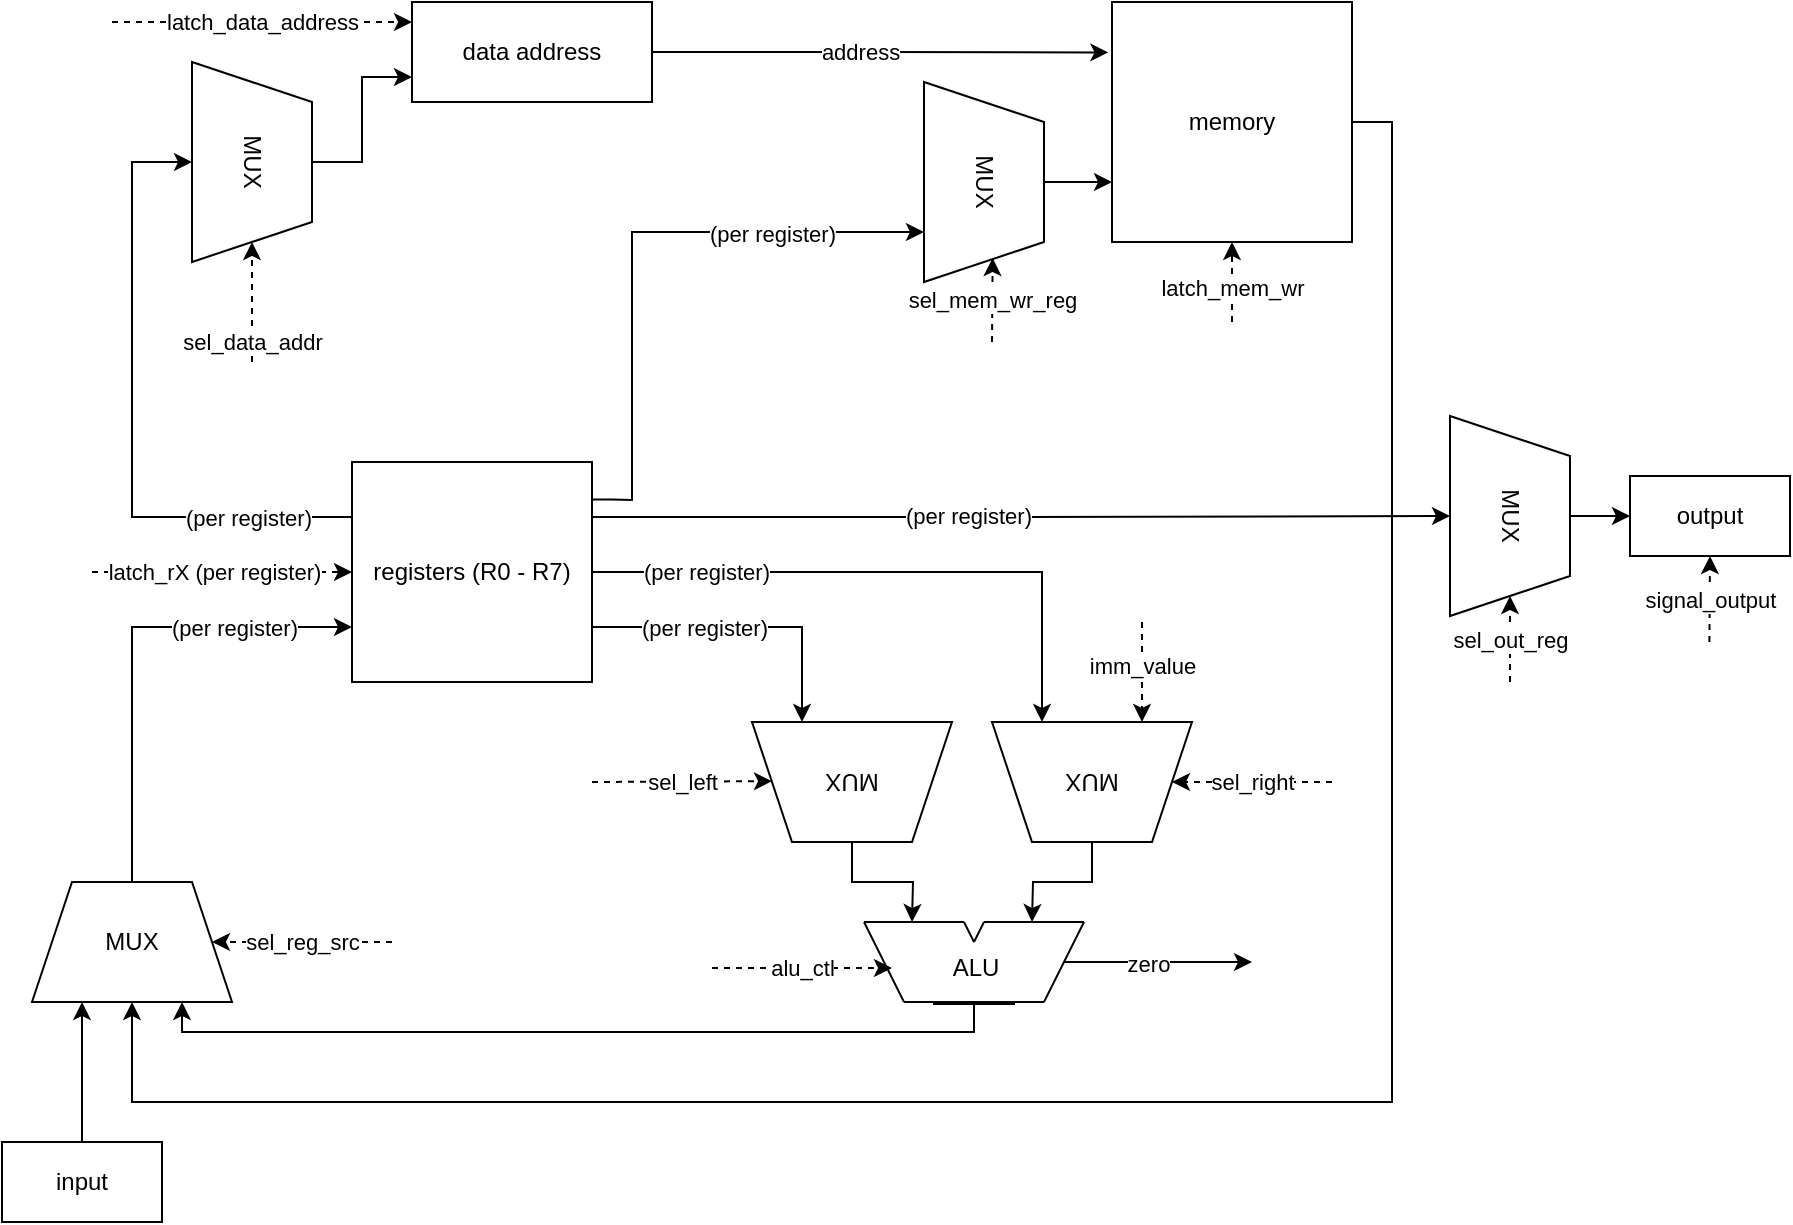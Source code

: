 <mxfile scale="4" border="0" version="24.4.13" type="device">
  <diagram name="Page-1" id="7e0a89b8-554c-2b80-1dc8-d5c74ca68de4">
    <mxGraphModel dx="396" dy="208" grid="1" gridSize="10" guides="1" tooltips="1" connect="1" arrows="1" fold="1" page="1" pageScale="1" pageWidth="1100" pageHeight="850" background="none" math="0" shadow="0">
      <root>
        <mxCell id="0" />
        <mxCell id="1" parent="0" />
        <mxCell id="mbTVtiMHDX3Djsl5jZRn-1" value="data address" style="rounded=0;whiteSpace=wrap;html=1;" parent="1" vertex="1">
          <mxGeometry x="240" y="40" width="120" height="50" as="geometry" />
        </mxCell>
        <mxCell id="mbTVtiMHDX3Djsl5jZRn-102" style="edgeStyle=orthogonalEdgeStyle;rounded=0;orthogonalLoop=1;jettySize=auto;html=1;entryX=0.5;entryY=1;entryDx=0;entryDy=0;" parent="1" source="mbTVtiMHDX3Djsl5jZRn-2" target="mbTVtiMHDX3Djsl5jZRn-63" edge="1">
          <mxGeometry relative="1" as="geometry">
            <Array as="points">
              <mxPoint x="730" y="100" />
              <mxPoint x="730" y="590" />
              <mxPoint x="100" y="590" />
            </Array>
          </mxGeometry>
        </mxCell>
        <mxCell id="mbTVtiMHDX3Djsl5jZRn-2" value="memory" style="rounded=0;whiteSpace=wrap;html=1;" parent="1" vertex="1">
          <mxGeometry x="590" y="40" width="120" height="120" as="geometry" />
        </mxCell>
        <mxCell id="mbTVtiMHDX3Djsl5jZRn-3" style="edgeStyle=orthogonalEdgeStyle;rounded=0;orthogonalLoop=1;jettySize=auto;html=1;entryX=-0.015;entryY=0.21;entryDx=0;entryDy=0;entryPerimeter=0;" parent="1" source="mbTVtiMHDX3Djsl5jZRn-1" target="mbTVtiMHDX3Djsl5jZRn-2" edge="1">
          <mxGeometry relative="1" as="geometry" />
        </mxCell>
        <mxCell id="mbTVtiMHDX3Djsl5jZRn-7" value="address" style="edgeLabel;html=1;align=center;verticalAlign=middle;resizable=0;points=[];" parent="mbTVtiMHDX3Djsl5jZRn-3" vertex="1" connectable="0">
          <mxGeometry x="-0.104" relative="1" as="geometry">
            <mxPoint x="1" as="offset" />
          </mxGeometry>
        </mxCell>
        <mxCell id="mbTVtiMHDX3Djsl5jZRn-4" value="" style="endArrow=classic;html=1;rounded=0;dashed=1;" parent="1" edge="1">
          <mxGeometry width="50" height="50" relative="1" as="geometry">
            <mxPoint x="90" y="50" as="sourcePoint" />
            <mxPoint x="240" y="50" as="targetPoint" />
          </mxGeometry>
        </mxCell>
        <mxCell id="mbTVtiMHDX3Djsl5jZRn-6" value="latch_data_address" style="edgeLabel;html=1;align=center;verticalAlign=middle;resizable=0;points=[];" parent="mbTVtiMHDX3Djsl5jZRn-4" vertex="1" connectable="0">
          <mxGeometry x="-0.004" relative="1" as="geometry">
            <mxPoint as="offset" />
          </mxGeometry>
        </mxCell>
        <mxCell id="mbTVtiMHDX3Djsl5jZRn-15" style="edgeStyle=orthogonalEdgeStyle;rounded=0;orthogonalLoop=1;jettySize=auto;html=1;exitX=0;exitY=0.25;exitDx=0;exitDy=0;entryX=0.5;entryY=1;entryDx=0;entryDy=0;" parent="1" source="mbTVtiMHDX3Djsl5jZRn-8" target="mbTVtiMHDX3Djsl5jZRn-12" edge="1">
          <mxGeometry relative="1" as="geometry">
            <mxPoint x="290" y="200" as="sourcePoint" />
            <mxPoint x="30" y="80" as="targetPoint" />
            <Array as="points">
              <mxPoint x="100" y="298" />
              <mxPoint x="100" y="120" />
            </Array>
          </mxGeometry>
        </mxCell>
        <mxCell id="mbTVtiMHDX3Djsl5jZRn-19" value="(per register)" style="edgeLabel;html=1;align=center;verticalAlign=middle;resizable=0;points=[];" parent="mbTVtiMHDX3Djsl5jZRn-15" vertex="1" connectable="0">
          <mxGeometry x="-0.324" y="-2" relative="1" as="geometry">
            <mxPoint x="55" y="2" as="offset" />
          </mxGeometry>
        </mxCell>
        <mxCell id="mbTVtiMHDX3Djsl5jZRn-88" style="edgeStyle=orthogonalEdgeStyle;rounded=0;orthogonalLoop=1;jettySize=auto;html=1;entryX=0.75;entryY=1;entryDx=0;entryDy=0;exitX=1.003;exitY=0.171;exitDx=0;exitDy=0;exitPerimeter=0;" parent="1" source="mbTVtiMHDX3Djsl5jZRn-8" target="mbTVtiMHDX3Djsl5jZRn-91" edge="1">
          <mxGeometry relative="1" as="geometry">
            <mxPoint x="340" y="280" as="sourcePoint" />
            <mxPoint x="480" y="166" as="targetPoint" />
            <Array as="points">
              <mxPoint x="340" y="289" />
              <mxPoint x="350" y="289" />
              <mxPoint x="350" y="155" />
            </Array>
          </mxGeometry>
        </mxCell>
        <mxCell id="mbTVtiMHDX3Djsl5jZRn-90" value="&lt;div&gt;(per register)&lt;/div&gt;" style="edgeLabel;html=1;align=center;verticalAlign=middle;resizable=0;points=[];" parent="mbTVtiMHDX3Djsl5jZRn-88" vertex="1" connectable="0">
          <mxGeometry x="0.487" y="-1" relative="1" as="geometry">
            <mxPoint as="offset" />
          </mxGeometry>
        </mxCell>
        <mxCell id="mbTVtiMHDX3Djsl5jZRn-108" style="edgeStyle=orthogonalEdgeStyle;rounded=0;orthogonalLoop=1;jettySize=auto;html=1;exitX=1;exitY=0.25;exitDx=0;exitDy=0;entryX=0.5;entryY=1;entryDx=0;entryDy=0;" parent="1" source="mbTVtiMHDX3Djsl5jZRn-8" target="mbTVtiMHDX3Djsl5jZRn-109" edge="1">
          <mxGeometry relative="1" as="geometry">
            <mxPoint x="620" y="297" as="targetPoint" />
          </mxGeometry>
        </mxCell>
        <mxCell id="mbTVtiMHDX3Djsl5jZRn-115" value="(per register)" style="edgeLabel;html=1;align=center;verticalAlign=middle;resizable=0;points=[];" parent="mbTVtiMHDX3Djsl5jZRn-108" vertex="1" connectable="0">
          <mxGeometry x="-0.128" y="1" relative="1" as="geometry">
            <mxPoint as="offset" />
          </mxGeometry>
        </mxCell>
        <mxCell id="mbTVtiMHDX3Djsl5jZRn-8" value="&lt;div&gt;registers (R0 - R7)&lt;/div&gt;" style="rounded=0;whiteSpace=wrap;html=1;" parent="1" vertex="1">
          <mxGeometry x="210" y="270" width="120" height="110" as="geometry" />
        </mxCell>
        <mxCell id="mbTVtiMHDX3Djsl5jZRn-10" value="" style="endArrow=classic;html=1;rounded=0;dashed=1;entryX=0.25;entryY=1;entryDx=0;entryDy=0;" parent="1" target="mbTVtiMHDX3Djsl5jZRn-36" edge="1">
          <mxGeometry width="50" height="50" relative="1" as="geometry">
            <mxPoint x="605" y="350" as="sourcePoint" />
            <mxPoint x="610" y="400" as="targetPoint" />
          </mxGeometry>
        </mxCell>
        <mxCell id="mbTVtiMHDX3Djsl5jZRn-11" value="imm_value" style="edgeLabel;html=1;align=center;verticalAlign=middle;resizable=0;points=[];" parent="mbTVtiMHDX3Djsl5jZRn-10" vertex="1" connectable="0">
          <mxGeometry x="-0.004" relative="1" as="geometry">
            <mxPoint y="-3" as="offset" />
          </mxGeometry>
        </mxCell>
        <mxCell id="mbTVtiMHDX3Djsl5jZRn-14" style="edgeStyle=orthogonalEdgeStyle;rounded=0;orthogonalLoop=1;jettySize=auto;html=1;entryX=0;entryY=0.75;entryDx=0;entryDy=0;" parent="1" source="mbTVtiMHDX3Djsl5jZRn-12" target="mbTVtiMHDX3Djsl5jZRn-1" edge="1">
          <mxGeometry relative="1" as="geometry" />
        </mxCell>
        <mxCell id="mbTVtiMHDX3Djsl5jZRn-12" value="MUX" style="shape=trapezoid;perimeter=trapezoidPerimeter;whiteSpace=wrap;html=1;fixedSize=1;rotation=90;" parent="1" vertex="1">
          <mxGeometry x="110" y="90" width="100" height="60" as="geometry" />
        </mxCell>
        <mxCell id="mbTVtiMHDX3Djsl5jZRn-16" value="" style="endArrow=classic;html=1;rounded=0;dashed=1;entryX=1;entryY=0.5;entryDx=0;entryDy=0;" parent="1" target="mbTVtiMHDX3Djsl5jZRn-12" edge="1">
          <mxGeometry width="50" height="50" relative="1" as="geometry">
            <mxPoint x="160" y="220" as="sourcePoint" />
            <mxPoint x="190" y="220" as="targetPoint" />
          </mxGeometry>
        </mxCell>
        <mxCell id="mbTVtiMHDX3Djsl5jZRn-17" value="sel_data_addr" style="edgeLabel;html=1;align=center;verticalAlign=middle;resizable=0;points=[];" parent="mbTVtiMHDX3Djsl5jZRn-16" vertex="1" connectable="0">
          <mxGeometry x="-0.004" relative="1" as="geometry">
            <mxPoint y="20" as="offset" />
          </mxGeometry>
        </mxCell>
        <mxCell id="mbTVtiMHDX3Djsl5jZRn-33" value="" style="group" parent="1" vertex="1" connectable="0">
          <mxGeometry x="466" y="500" width="110" height="40" as="geometry" />
        </mxCell>
        <mxCell id="mbTVtiMHDX3Djsl5jZRn-21" value="" style="endArrow=none;html=1;rounded=0;" parent="mbTVtiMHDX3Djsl5jZRn-33" edge="1">
          <mxGeometry width="50" height="50" relative="1" as="geometry">
            <mxPoint x="20" y="40" as="sourcePoint" />
            <mxPoint x="90" y="40" as="targetPoint" />
          </mxGeometry>
        </mxCell>
        <mxCell id="mbTVtiMHDX3Djsl5jZRn-22" value="" style="endArrow=none;html=1;rounded=0;" parent="mbTVtiMHDX3Djsl5jZRn-33" edge="1">
          <mxGeometry width="50" height="50" relative="1" as="geometry">
            <mxPoint as="sourcePoint" />
            <mxPoint x="20" y="40" as="targetPoint" />
          </mxGeometry>
        </mxCell>
        <mxCell id="mbTVtiMHDX3Djsl5jZRn-24" value="" style="endArrow=none;html=1;rounded=0;" parent="mbTVtiMHDX3Djsl5jZRn-33" edge="1">
          <mxGeometry width="50" height="50" relative="1" as="geometry">
            <mxPoint x="90" y="40" as="sourcePoint" />
            <mxPoint x="110" as="targetPoint" />
          </mxGeometry>
        </mxCell>
        <mxCell id="mbTVtiMHDX3Djsl5jZRn-25" value="" style="endArrow=none;html=1;rounded=0;" parent="mbTVtiMHDX3Djsl5jZRn-33" edge="1">
          <mxGeometry width="50" height="50" relative="1" as="geometry">
            <mxPoint as="sourcePoint" />
            <mxPoint x="50" as="targetPoint" />
          </mxGeometry>
        </mxCell>
        <mxCell id="mbTVtiMHDX3Djsl5jZRn-29" value="ALU" style="text;html=1;align=center;verticalAlign=middle;whiteSpace=wrap;rounded=0;" parent="mbTVtiMHDX3Djsl5jZRn-33" vertex="1">
          <mxGeometry x="26" y="8" width="60" height="30" as="geometry" />
        </mxCell>
        <mxCell id="mbTVtiMHDX3Djsl5jZRn-30" value="" style="endArrow=none;html=1;rounded=0;" parent="mbTVtiMHDX3Djsl5jZRn-33" edge="1">
          <mxGeometry width="50" height="50" relative="1" as="geometry">
            <mxPoint x="60" as="sourcePoint" />
            <mxPoint x="110" as="targetPoint" />
          </mxGeometry>
        </mxCell>
        <mxCell id="mbTVtiMHDX3Djsl5jZRn-31" value="" style="endArrow=none;html=1;rounded=0;" parent="mbTVtiMHDX3Djsl5jZRn-33" edge="1">
          <mxGeometry width="50" height="50" relative="1" as="geometry">
            <mxPoint x="50" as="sourcePoint" />
            <mxPoint x="55" y="10" as="targetPoint" />
          </mxGeometry>
        </mxCell>
        <mxCell id="mbTVtiMHDX3Djsl5jZRn-32" value="" style="endArrow=none;html=1;rounded=0;" parent="mbTVtiMHDX3Djsl5jZRn-33" edge="1">
          <mxGeometry width="50" height="50" relative="1" as="geometry">
            <mxPoint x="55" y="10" as="sourcePoint" />
            <mxPoint x="60" as="targetPoint" />
          </mxGeometry>
        </mxCell>
        <mxCell id="mbTVtiMHDX3Djsl5jZRn-48" style="edgeStyle=orthogonalEdgeStyle;rounded=0;orthogonalLoop=1;jettySize=auto;html=1;" parent="1" source="mbTVtiMHDX3Djsl5jZRn-35" edge="1">
          <mxGeometry relative="1" as="geometry">
            <mxPoint x="490" y="500" as="targetPoint" />
          </mxGeometry>
        </mxCell>
        <mxCell id="mbTVtiMHDX3Djsl5jZRn-35" value="MUX" style="shape=trapezoid;perimeter=trapezoidPerimeter;whiteSpace=wrap;html=1;fixedSize=1;rotation=-180;" parent="1" vertex="1">
          <mxGeometry x="410" y="400" width="100" height="60" as="geometry" />
        </mxCell>
        <mxCell id="mbTVtiMHDX3Djsl5jZRn-50" style="edgeStyle=orthogonalEdgeStyle;rounded=0;orthogonalLoop=1;jettySize=auto;html=1;exitX=0.5;exitY=0;exitDx=0;exitDy=0;" parent="1" source="mbTVtiMHDX3Djsl5jZRn-36" edge="1">
          <mxGeometry relative="1" as="geometry">
            <mxPoint x="550" y="500" as="targetPoint" />
          </mxGeometry>
        </mxCell>
        <mxCell id="mbTVtiMHDX3Djsl5jZRn-36" value="MUX" style="shape=trapezoid;perimeter=trapezoidPerimeter;whiteSpace=wrap;html=1;fixedSize=1;rotation=-180;" parent="1" vertex="1">
          <mxGeometry x="530" y="400" width="100" height="60" as="geometry" />
        </mxCell>
        <mxCell id="mbTVtiMHDX3Djsl5jZRn-41" style="edgeStyle=orthogonalEdgeStyle;rounded=0;orthogonalLoop=1;jettySize=auto;html=1;entryX=0.75;entryY=1;entryDx=0;entryDy=0;exitX=1;exitY=0.75;exitDx=0;exitDy=0;" parent="1" source="mbTVtiMHDX3Djsl5jZRn-8" target="mbTVtiMHDX3Djsl5jZRn-35" edge="1">
          <mxGeometry relative="1" as="geometry">
            <mxPoint x="340" y="270" as="sourcePoint" />
          </mxGeometry>
        </mxCell>
        <mxCell id="mbTVtiMHDX3Djsl5jZRn-47" value="(per register)" style="edgeLabel;html=1;align=center;verticalAlign=middle;resizable=0;points=[];" parent="mbTVtiMHDX3Djsl5jZRn-41" vertex="1" connectable="0">
          <mxGeometry x="-0.45" relative="1" as="geometry">
            <mxPoint x="14" as="offset" />
          </mxGeometry>
        </mxCell>
        <mxCell id="mbTVtiMHDX3Djsl5jZRn-42" style="edgeStyle=orthogonalEdgeStyle;rounded=0;orthogonalLoop=1;jettySize=auto;html=1;entryX=0.75;entryY=1;entryDx=0;entryDy=0;exitX=1;exitY=0.5;exitDx=0;exitDy=0;" parent="1" source="mbTVtiMHDX3Djsl5jZRn-8" target="mbTVtiMHDX3Djsl5jZRn-36" edge="1">
          <mxGeometry relative="1" as="geometry">
            <mxPoint x="340" y="247" as="sourcePoint" />
            <mxPoint x="600" y="370" as="targetPoint" />
          </mxGeometry>
        </mxCell>
        <mxCell id="mbTVtiMHDX3Djsl5jZRn-45" value="(per register)" style="edgeLabel;html=1;align=center;verticalAlign=middle;resizable=0;points=[];" parent="mbTVtiMHDX3Djsl5jZRn-42" vertex="1" connectable="0">
          <mxGeometry x="-0.353" y="2" relative="1" as="geometry">
            <mxPoint x="-40" y="2" as="offset" />
          </mxGeometry>
        </mxCell>
        <mxCell id="mbTVtiMHDX3Djsl5jZRn-51" value="" style="endArrow=classic;html=1;rounded=0;dashed=1;entryX=0;entryY=0.5;entryDx=0;entryDy=0;" parent="1" edge="1">
          <mxGeometry width="50" height="50" relative="1" as="geometry">
            <mxPoint x="330" y="430" as="sourcePoint" />
            <mxPoint x="420" y="429.58" as="targetPoint" />
          </mxGeometry>
        </mxCell>
        <mxCell id="mbTVtiMHDX3Djsl5jZRn-52" value="sel_left" style="edgeLabel;html=1;align=center;verticalAlign=middle;resizable=0;points=[];" parent="mbTVtiMHDX3Djsl5jZRn-51" vertex="1" connectable="0">
          <mxGeometry x="-0.004" relative="1" as="geometry">
            <mxPoint as="offset" />
          </mxGeometry>
        </mxCell>
        <mxCell id="mbTVtiMHDX3Djsl5jZRn-54" value="" style="endArrow=classic;html=1;rounded=0;dashed=1;entryX=0;entryY=0.5;entryDx=0;entryDy=0;" parent="1" target="mbTVtiMHDX3Djsl5jZRn-36" edge="1">
          <mxGeometry width="50" height="50" relative="1" as="geometry">
            <mxPoint x="700" y="430" as="sourcePoint" />
            <mxPoint x="640" y="430" as="targetPoint" />
          </mxGeometry>
        </mxCell>
        <mxCell id="mbTVtiMHDX3Djsl5jZRn-55" value="sel_right" style="edgeLabel;html=1;align=center;verticalAlign=middle;resizable=0;points=[];" parent="mbTVtiMHDX3Djsl5jZRn-54" vertex="1" connectable="0">
          <mxGeometry x="-0.004" relative="1" as="geometry">
            <mxPoint as="offset" />
          </mxGeometry>
        </mxCell>
        <mxCell id="mbTVtiMHDX3Djsl5jZRn-56" value="" style="endArrow=classic;html=1;rounded=0;dashed=1;" parent="1" edge="1">
          <mxGeometry width="50" height="50" relative="1" as="geometry">
            <mxPoint x="390" y="523" as="sourcePoint" />
            <mxPoint x="480" y="523" as="targetPoint" />
          </mxGeometry>
        </mxCell>
        <mxCell id="mbTVtiMHDX3Djsl5jZRn-57" value="alu_ctl" style="edgeLabel;html=1;align=center;verticalAlign=middle;resizable=0;points=[];" parent="mbTVtiMHDX3Djsl5jZRn-56" vertex="1" connectable="0">
          <mxGeometry x="-0.004" relative="1" as="geometry">
            <mxPoint as="offset" />
          </mxGeometry>
        </mxCell>
        <mxCell id="dnhSuoNJByi2-0SbZ8vb-2" style="edgeStyle=orthogonalEdgeStyle;rounded=0;orthogonalLoop=1;jettySize=auto;html=1;entryX=0.75;entryY=1;entryDx=0;entryDy=0;" parent="1" source="mbTVtiMHDX3Djsl5jZRn-60" target="mbTVtiMHDX3Djsl5jZRn-63" edge="1">
          <mxGeometry relative="1" as="geometry">
            <Array as="points">
              <mxPoint x="521" y="555" />
              <mxPoint x="125" y="555" />
            </Array>
            <mxPoint x="370" y="555" as="targetPoint" />
          </mxGeometry>
        </mxCell>
        <mxCell id="mbTVtiMHDX3Djsl5jZRn-60" value="" style="rounded=0;whiteSpace=wrap;html=1;" parent="1" vertex="1">
          <mxGeometry x="501" y="540" width="40" height="1" as="geometry" />
        </mxCell>
        <mxCell id="mbTVtiMHDX3Djsl5jZRn-63" value="MUX" style="shape=trapezoid;perimeter=trapezoidPerimeter;whiteSpace=wrap;html=1;fixedSize=1;rotation=0;" parent="1" vertex="1">
          <mxGeometry x="50" y="480" width="100" height="60" as="geometry" />
        </mxCell>
        <mxCell id="mbTVtiMHDX3Djsl5jZRn-67" style="edgeStyle=orthogonalEdgeStyle;rounded=0;orthogonalLoop=1;jettySize=auto;html=1;exitX=0.5;exitY=0;exitDx=0;exitDy=0;entryX=0;entryY=0.75;entryDx=0;entryDy=0;" parent="1" source="mbTVtiMHDX3Djsl5jZRn-63" target="mbTVtiMHDX3Djsl5jZRn-8" edge="1">
          <mxGeometry relative="1" as="geometry">
            <mxPoint x="200" y="260" as="targetPoint" />
            <mxPoint x="100" y="395" as="sourcePoint" />
            <Array as="points">
              <mxPoint x="100" y="353" />
            </Array>
          </mxGeometry>
        </mxCell>
        <mxCell id="mbTVtiMHDX3Djsl5jZRn-71" value="(per register)" style="edgeLabel;html=1;align=center;verticalAlign=middle;resizable=0;points=[];" parent="mbTVtiMHDX3Djsl5jZRn-67" vertex="1" connectable="0">
          <mxGeometry x="0.406" y="1" relative="1" as="geometry">
            <mxPoint x="11" y="1" as="offset" />
          </mxGeometry>
        </mxCell>
        <mxCell id="mbTVtiMHDX3Djsl5jZRn-72" value="" style="endArrow=classic;html=1;rounded=0;dashed=1;entryX=1;entryY=0.5;entryDx=0;entryDy=0;" parent="1" target="mbTVtiMHDX3Djsl5jZRn-63" edge="1">
          <mxGeometry width="50" height="50" relative="1" as="geometry">
            <mxPoint x="230" y="510" as="sourcePoint" />
            <mxPoint x="260" y="509.66" as="targetPoint" />
          </mxGeometry>
        </mxCell>
        <mxCell id="mbTVtiMHDX3Djsl5jZRn-73" value="sel_reg_src" style="edgeLabel;html=1;align=center;verticalAlign=middle;resizable=0;points=[];" parent="mbTVtiMHDX3Djsl5jZRn-72" vertex="1" connectable="0">
          <mxGeometry x="-0.004" relative="1" as="geometry">
            <mxPoint as="offset" />
          </mxGeometry>
        </mxCell>
        <mxCell id="mbTVtiMHDX3Djsl5jZRn-79" value="input" style="rounded=0;whiteSpace=wrap;html=1;" parent="1" vertex="1">
          <mxGeometry x="35" y="610" width="80" height="40" as="geometry" />
        </mxCell>
        <mxCell id="mbTVtiMHDX3Djsl5jZRn-83" style="edgeStyle=orthogonalEdgeStyle;rounded=0;orthogonalLoop=1;jettySize=auto;html=1;entryX=0.25;entryY=1;entryDx=0;entryDy=0;" parent="1" source="mbTVtiMHDX3Djsl5jZRn-79" target="mbTVtiMHDX3Djsl5jZRn-63" edge="1">
          <mxGeometry relative="1" as="geometry">
            <mxPoint x="80" y="560" as="targetPoint" />
          </mxGeometry>
        </mxCell>
        <mxCell id="mbTVtiMHDX3Djsl5jZRn-84" value="" style="endArrow=classic;html=1;rounded=0;" parent="1" edge="1">
          <mxGeometry width="50" height="50" relative="1" as="geometry">
            <mxPoint x="566" y="520" as="sourcePoint" />
            <mxPoint x="660" y="520" as="targetPoint" />
          </mxGeometry>
        </mxCell>
        <mxCell id="mbTVtiMHDX3Djsl5jZRn-85" value="zero" style="edgeLabel;html=1;align=center;verticalAlign=middle;resizable=0;points=[];" parent="mbTVtiMHDX3Djsl5jZRn-84" vertex="1" connectable="0">
          <mxGeometry x="-0.116" y="-1" relative="1" as="geometry">
            <mxPoint as="offset" />
          </mxGeometry>
        </mxCell>
        <mxCell id="mbTVtiMHDX3Djsl5jZRn-86" value="" style="endArrow=classic;html=1;rounded=0;dashed=1;entryX=0;entryY=0.5;entryDx=0;entryDy=0;" parent="1" target="mbTVtiMHDX3Djsl5jZRn-8" edge="1">
          <mxGeometry width="50" height="50" relative="1" as="geometry">
            <mxPoint x="80" y="325" as="sourcePoint" />
            <mxPoint x="190" y="280" as="targetPoint" />
          </mxGeometry>
        </mxCell>
        <mxCell id="mbTVtiMHDX3Djsl5jZRn-87" value="latch_rX (per register)" style="edgeLabel;html=1;align=center;verticalAlign=middle;resizable=0;points=[];" parent="mbTVtiMHDX3Djsl5jZRn-86" vertex="1" connectable="0">
          <mxGeometry x="-0.004" relative="1" as="geometry">
            <mxPoint x="-4" as="offset" />
          </mxGeometry>
        </mxCell>
        <mxCell id="mbTVtiMHDX3Djsl5jZRn-92" style="edgeStyle=orthogonalEdgeStyle;rounded=0;orthogonalLoop=1;jettySize=auto;html=1;entryX=0;entryY=0.75;entryDx=0;entryDy=0;" parent="1" source="mbTVtiMHDX3Djsl5jZRn-91" target="mbTVtiMHDX3Djsl5jZRn-2" edge="1">
          <mxGeometry relative="1" as="geometry" />
        </mxCell>
        <mxCell id="mbTVtiMHDX3Djsl5jZRn-91" value="MUX" style="shape=trapezoid;perimeter=trapezoidPerimeter;whiteSpace=wrap;html=1;fixedSize=1;rotation=90;" parent="1" vertex="1">
          <mxGeometry x="476" y="100" width="100" height="60" as="geometry" />
        </mxCell>
        <mxCell id="mbTVtiMHDX3Djsl5jZRn-93" value="" style="endArrow=classic;html=1;rounded=0;dashed=1;entryX=0.5;entryY=1;entryDx=0;entryDy=0;" parent="1" target="mbTVtiMHDX3Djsl5jZRn-2" edge="1">
          <mxGeometry width="50" height="50" relative="1" as="geometry">
            <mxPoint x="650" y="200" as="sourcePoint" />
            <mxPoint x="720" y="190.0" as="targetPoint" />
          </mxGeometry>
        </mxCell>
        <mxCell id="mbTVtiMHDX3Djsl5jZRn-94" value="latch_mem_wr" style="edgeLabel;html=1;align=center;verticalAlign=middle;resizable=0;points=[];" parent="mbTVtiMHDX3Djsl5jZRn-93" vertex="1" connectable="0">
          <mxGeometry x="-0.004" relative="1" as="geometry">
            <mxPoint y="3" as="offset" />
          </mxGeometry>
        </mxCell>
        <mxCell id="mbTVtiMHDX3Djsl5jZRn-105" value="" style="endArrow=classic;html=1;rounded=0;dashed=1;entryX=0.88;entryY=0.428;entryDx=0;entryDy=0;entryPerimeter=0;" parent="1" target="mbTVtiMHDX3Djsl5jZRn-91" edge="1">
          <mxGeometry width="50" height="50" relative="1" as="geometry">
            <mxPoint x="530" y="210" as="sourcePoint" />
            <mxPoint x="530" y="170" as="targetPoint" />
          </mxGeometry>
        </mxCell>
        <mxCell id="mbTVtiMHDX3Djsl5jZRn-106" value="sel_mem_wr_reg" style="edgeLabel;html=1;align=center;verticalAlign=middle;resizable=0;points=[];" parent="mbTVtiMHDX3Djsl5jZRn-105" vertex="1" connectable="0">
          <mxGeometry x="-0.004" relative="1" as="geometry">
            <mxPoint as="offset" />
          </mxGeometry>
        </mxCell>
        <mxCell id="mbTVtiMHDX3Djsl5jZRn-107" value="output" style="rounded=0;whiteSpace=wrap;html=1;" parent="1" vertex="1">
          <mxGeometry x="849" y="277" width="80" height="40" as="geometry" />
        </mxCell>
        <mxCell id="mbTVtiMHDX3Djsl5jZRn-110" style="edgeStyle=orthogonalEdgeStyle;rounded=0;orthogonalLoop=1;jettySize=auto;html=1;entryX=0;entryY=0.5;entryDx=0;entryDy=0;" parent="1" source="mbTVtiMHDX3Djsl5jZRn-109" target="mbTVtiMHDX3Djsl5jZRn-107" edge="1">
          <mxGeometry relative="1" as="geometry" />
        </mxCell>
        <mxCell id="mbTVtiMHDX3Djsl5jZRn-109" value="MUX" style="shape=trapezoid;perimeter=trapezoidPerimeter;whiteSpace=wrap;html=1;fixedSize=1;rotation=90;" parent="1" vertex="1">
          <mxGeometry x="739" y="267" width="100" height="60" as="geometry" />
        </mxCell>
        <mxCell id="mbTVtiMHDX3Djsl5jZRn-111" value="" style="endArrow=classic;html=1;rounded=0;dashed=1;entryX=1;entryY=0.5;entryDx=0;entryDy=0;" parent="1" target="mbTVtiMHDX3Djsl5jZRn-109" edge="1">
          <mxGeometry width="50" height="50" relative="1" as="geometry">
            <mxPoint x="789" y="380" as="sourcePoint" />
            <mxPoint x="793" y="336" as="targetPoint" />
          </mxGeometry>
        </mxCell>
        <mxCell id="mbTVtiMHDX3Djsl5jZRn-112" value="sel_out_reg" style="edgeLabel;html=1;align=center;verticalAlign=middle;resizable=0;points=[];" parent="mbTVtiMHDX3Djsl5jZRn-111" vertex="1" connectable="0">
          <mxGeometry x="-0.004" relative="1" as="geometry">
            <mxPoint as="offset" />
          </mxGeometry>
        </mxCell>
        <mxCell id="mbTVtiMHDX3Djsl5jZRn-113" value="" style="endArrow=classic;html=1;rounded=0;dashed=1;entryX=0.5;entryY=1;entryDx=0;entryDy=0;" parent="1" target="mbTVtiMHDX3Djsl5jZRn-107" edge="1">
          <mxGeometry width="50" height="50" relative="1" as="geometry">
            <mxPoint x="888.71" y="360" as="sourcePoint" />
            <mxPoint x="889" y="330" as="targetPoint" />
          </mxGeometry>
        </mxCell>
        <mxCell id="mbTVtiMHDX3Djsl5jZRn-114" value="signal_output" style="edgeLabel;html=1;align=center;verticalAlign=middle;resizable=0;points=[];" parent="mbTVtiMHDX3Djsl5jZRn-113" vertex="1" connectable="0">
          <mxGeometry x="-0.004" relative="1" as="geometry">
            <mxPoint as="offset" />
          </mxGeometry>
        </mxCell>
      </root>
    </mxGraphModel>
  </diagram>
</mxfile>
